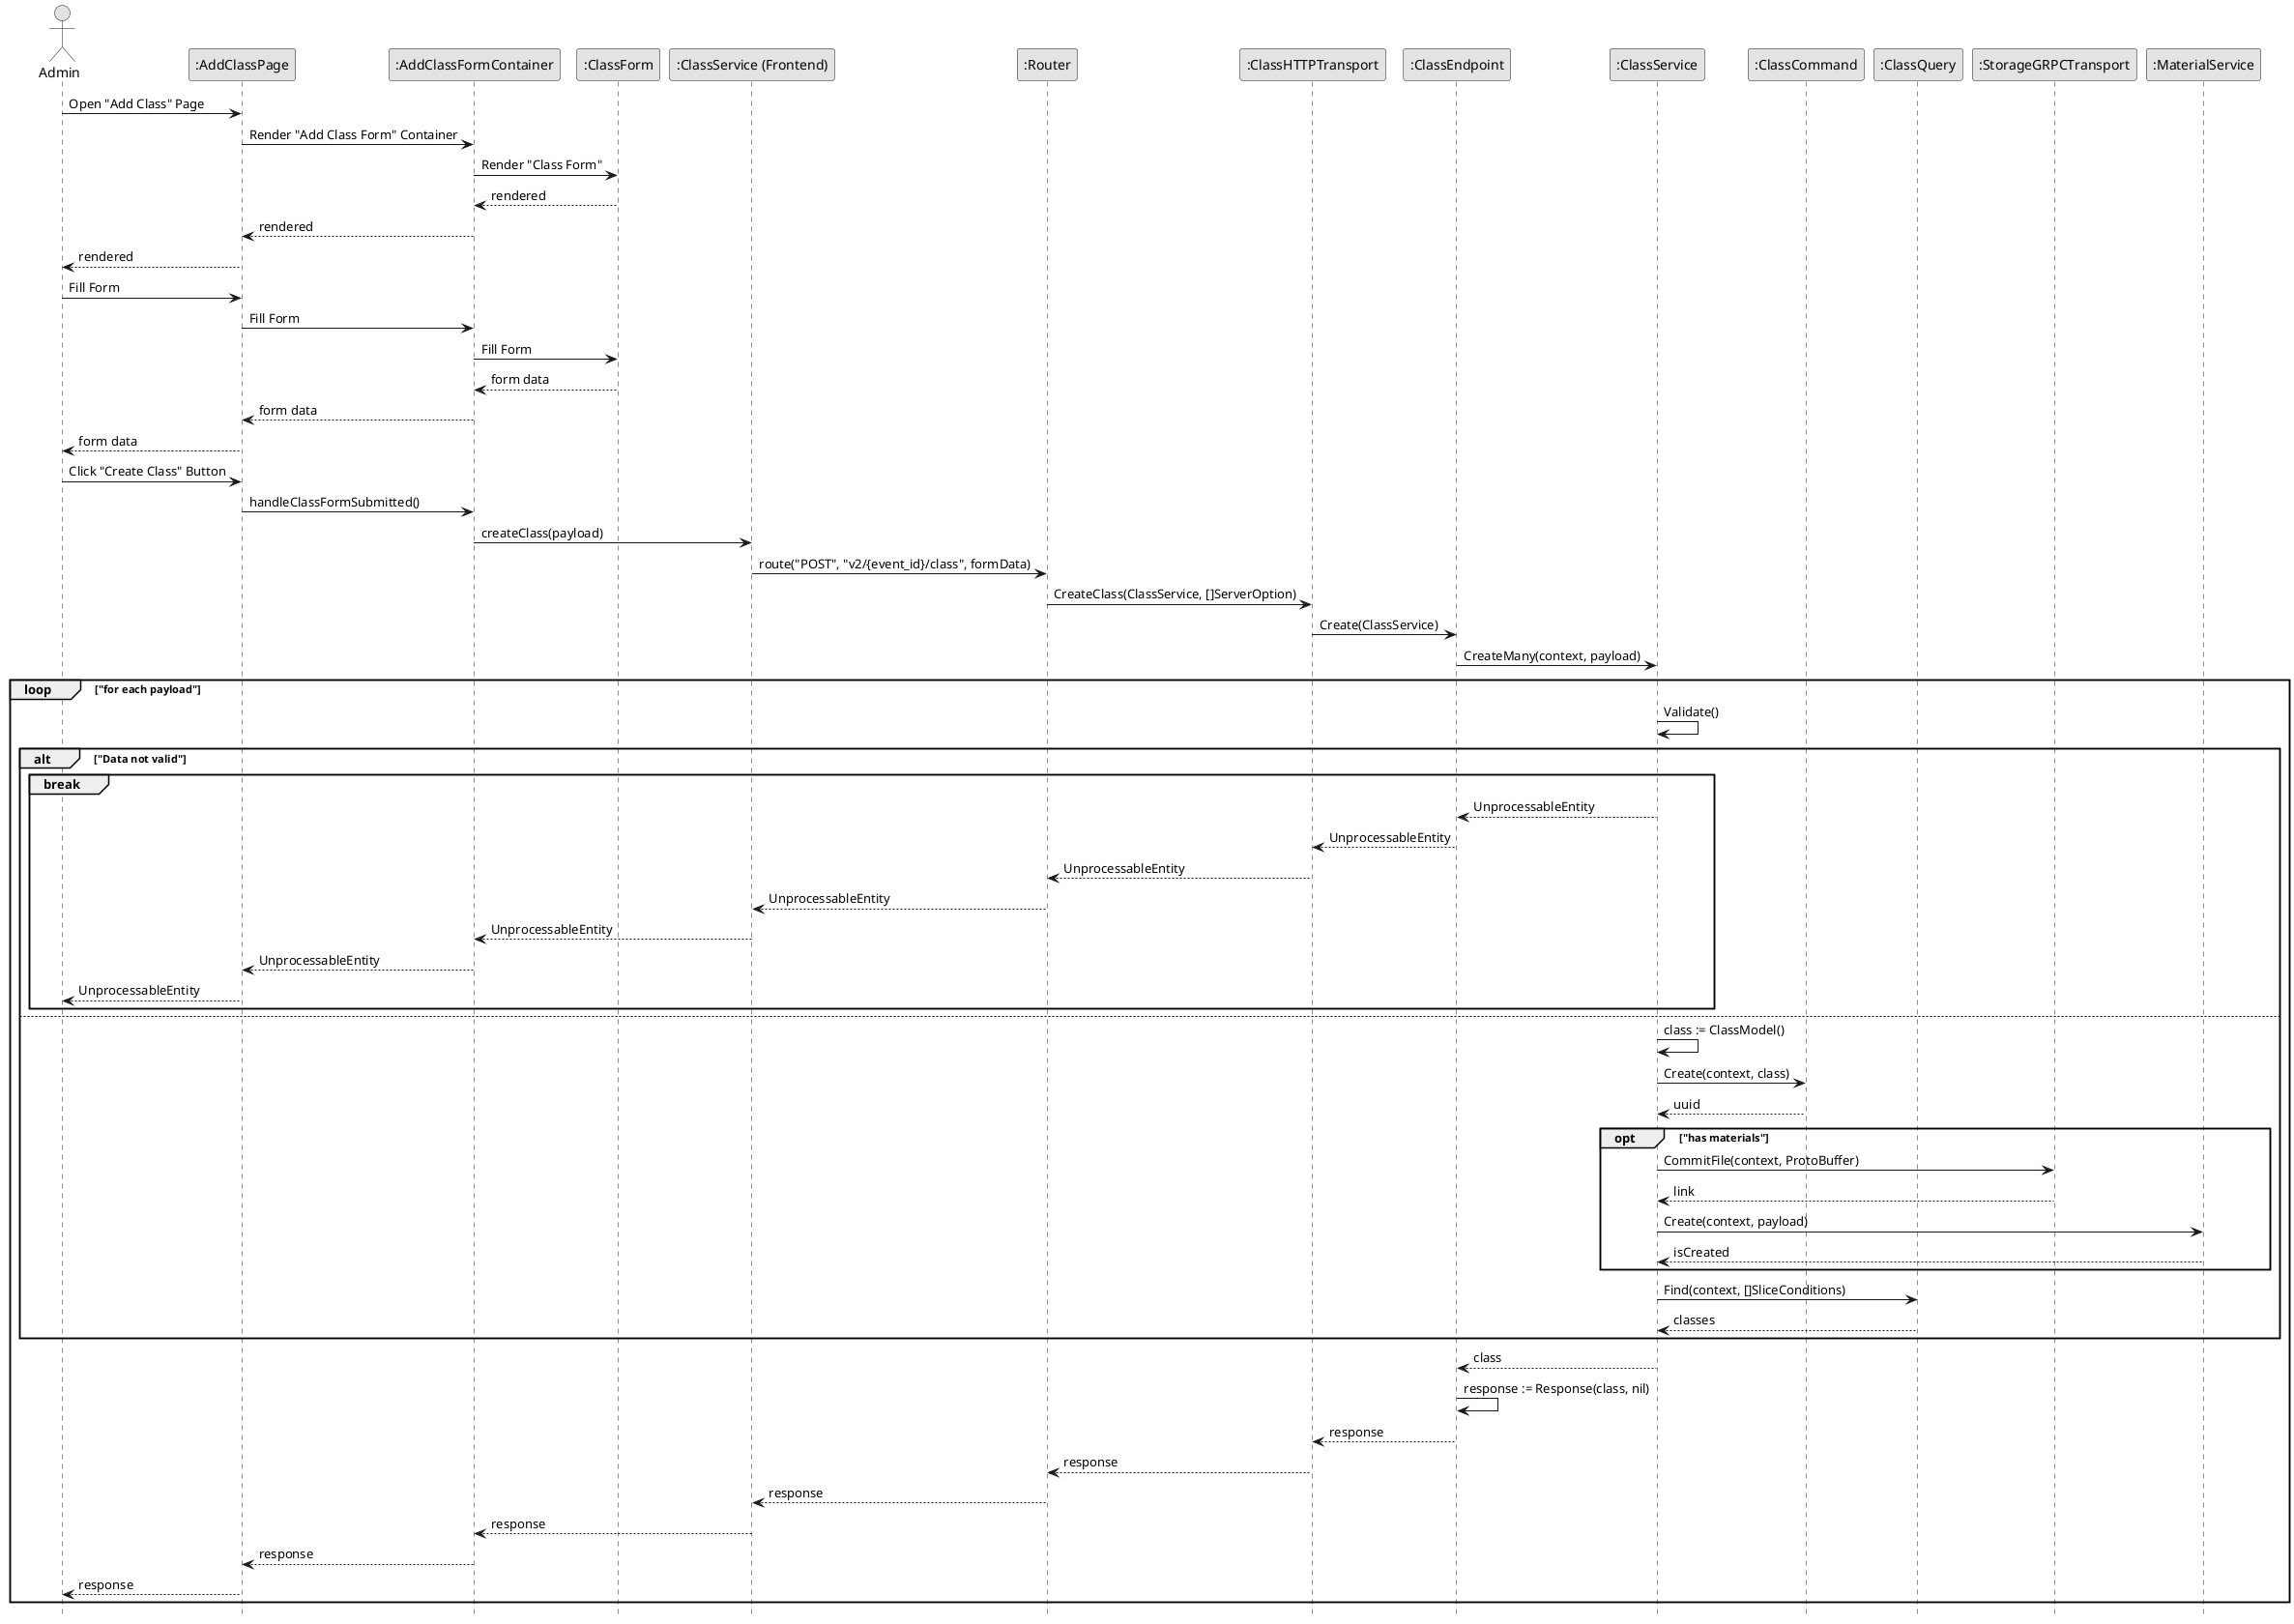 @startuml CreateClass

skinparam Monochrome true
skinparam Shadowing false
hide footbox

actor Admin
participant ":AddClassPage" as AddClassPage
participant ":AddClassFormContainer" as AddClassFormContainer
participant ":ClassForm" as ClassForm
participant ":ClassService (Frontend)" as FEClassService
participant ":Router" as Router
participant ":ClassHTTPTransport" as ClassHTTPTransport
participant ":ClassEndpoint" as ClassEndpoint
participant ":ClassService" as ClassService
participant ":ClassCommand" as ClassCommand
participant ":ClassQuery" as ClassQuery
participant ":StorageGRPCTransport" as StorageGRPCTransport
participant ":MaterialService" as MaterialService

Admin->AddClassPage: Open "Add Class" Page
AddClassPage->AddClassFormContainer: Render "Add Class Form" Container
AddClassFormContainer->ClassForm: Render "Class Form"
ClassForm-->AddClassFormContainer: rendered
AddClassFormContainer-->AddClassPage: rendered
AddClassPage-->Admin: rendered

Admin->AddClassPage: Fill Form
AddClassPage->AddClassFormContainer: Fill Form
AddClassFormContainer->ClassForm: Fill Form
ClassForm-->AddClassFormContainer: form data
AddClassFormContainer-->AddClassPage: form data
AddClassPage-->Admin: form data

Admin->AddClassPage: Click "Create Class" Button
AddClassPage->AddClassFormContainer: handleClassFormSubmitted()
AddClassFormContainer->FEClassService: createClass(payload)
FEClassService->Router: route("POST", "v2/{event_id}/class", formData)
Router->ClassHTTPTransport: CreateClass(ClassService, []ServerOption)
ClassHTTPTransport->ClassEndpoint: Create(ClassService)
ClassEndpoint->ClassService: CreateMany(context, payload)

loop "for each payload"
    ClassService->ClassService: Validate()

    alt "Data not valid"
        break
            ClassService-->ClassEndpoint: UnprocessableEntity
            ClassEndpoint-->ClassHTTPTransport: UnprocessableEntity
            ClassHTTPTransport-->Router: UnprocessableEntity
            Router-->FEClassService: UnprocessableEntity
            FEClassService-->AddClassFormContainer: UnprocessableEntity
            AddClassFormContainer-->AddClassPage: UnprocessableEntity
            AddClassPage-->Admin: UnprocessableEntity
        end
    else
        ClassService->ClassService: class := ClassModel()
        ClassService->ClassCommand: Create(context, class)
        ClassCommand-->ClassService: uuid

        opt "has materials"
            ClassService->StorageGRPCTransport: CommitFile(context, ProtoBuffer)
            StorageGRPCTransport-->ClassService: link

            ClassService->MaterialService: Create(context, payload)
            MaterialService-->ClassService: isCreated
        end

        ClassService->ClassQuery: Find(context, []SliceConditions)
        ClassQuery-->ClassService: classes
    end

    ClassService-->ClassEndpoint: class
    ClassEndpoint->ClassEndpoint: response := Response(class, nil)
    ClassEndpoint-->ClassHTTPTransport: response
    ClassHTTPTransport-->Router: response
    Router-->FEClassService: response
    FEClassService-->AddClassFormContainer: response
    AddClassFormContainer-->AddClassPage: response
    AddClassPage-->Admin: response
end

@enduml
